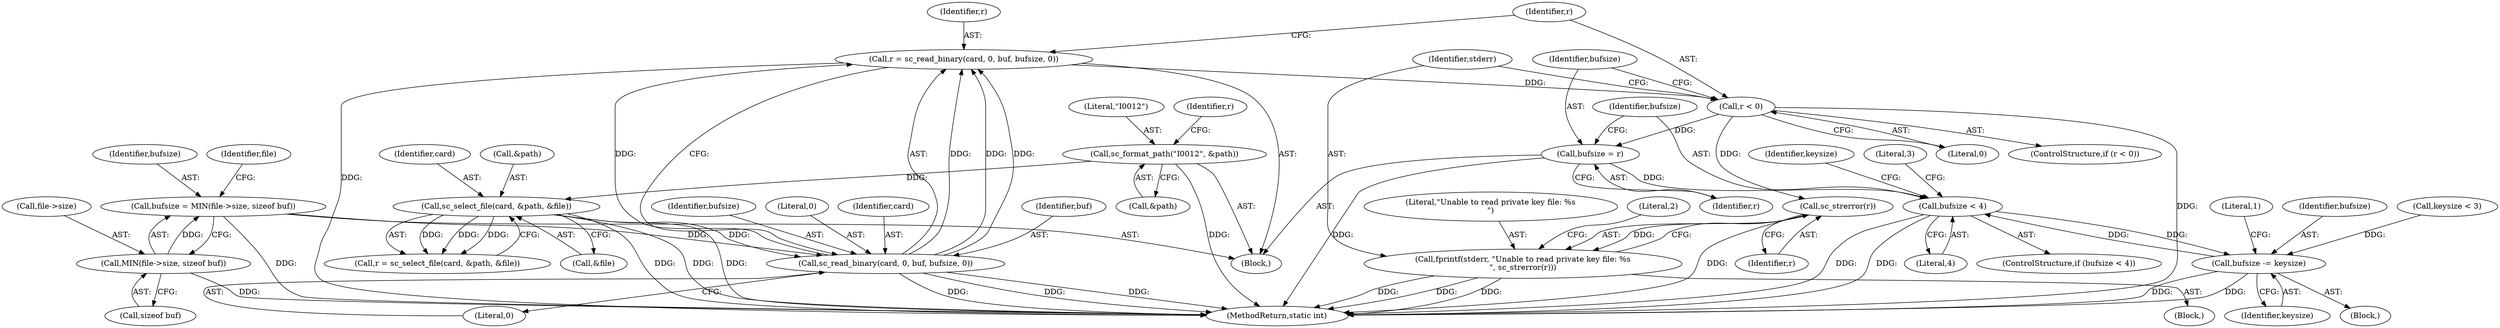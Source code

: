 digraph "0_OpenSC_360e95d45ac4123255a4c796db96337f332160ad#diff-d643a0fa169471dbf2912f4866dc49c5_8@API" {
"1000170" [label="(Call,r = sc_read_binary(card, 0, buf, bufsize, 0))"];
"1000172" [label="(Call,sc_read_binary(card, 0, buf, bufsize, 0))"];
"1000127" [label="(Call,sc_select_file(card, &path, &file))"];
"1000121" [label="(Call,sc_format_path(\"I0012\", &path))"];
"1000160" [label="(Call,bufsize = MIN(file->size, sizeof buf))"];
"1000162" [label="(Call,MIN(file->size, sizeof buf))"];
"1000179" [label="(Call,r < 0)"];
"1000186" [label="(Call,sc_strerror(r))"];
"1000183" [label="(Call,fprintf(stderr, \"Unable to read private key file: %s\n\", sc_strerror(r)))"];
"1000190" [label="(Call,bufsize = r)"];
"1000196" [label="(Call,bufsize < 4)"];
"1000233" [label="(Call,bufsize -= keysize)"];
"1000187" [label="(Identifier,r)"];
"1000123" [label="(Call,&path)"];
"1000131" [label="(Call,&file)"];
"1000192" [label="(Identifier,r)"];
"1000172" [label="(Call,sc_read_binary(card, 0, buf, bufsize, 0))"];
"1000185" [label="(Literal,\"Unable to read private key file: %s\n\")"];
"1000186" [label="(Call,sc_strerror(r))"];
"1000183" [label="(Call,fprintf(stderr, \"Unable to read private key file: %s\n\", sc_strerror(r)))"];
"1000235" [label="(Identifier,keysize)"];
"1000161" [label="(Identifier,bufsize)"];
"1000189" [label="(Literal,2)"];
"1000233" [label="(Call,bufsize -= keysize)"];
"1000236" [label="(Literal,1)"];
"1000170" [label="(Call,r = sc_read_binary(card, 0, buf, bufsize, 0))"];
"1000234" [label="(Identifier,bufsize)"];
"1000122" [label="(Literal,\"I0012\")"];
"1000175" [label="(Identifier,buf)"];
"1000197" [label="(Identifier,bufsize)"];
"1000163" [label="(Call,file->size)"];
"1000176" [label="(Identifier,bufsize)"];
"1000162" [label="(Call,MIN(file->size, sizeof buf))"];
"1000218" [label="(Call,keysize < 3)"];
"1000177" [label="(Literal,0)"];
"1000166" [label="(Call,sizeof buf)"];
"1000126" [label="(Identifier,r)"];
"1000181" [label="(Literal,0)"];
"1000180" [label="(Identifier,r)"];
"1000127" [label="(Call,sc_select_file(card, &path, &file))"];
"1000190" [label="(Call,bufsize = r)"];
"1000194" [label="(Block,)"];
"1000125" [label="(Call,r = sc_select_file(card, &path, &file))"];
"1000184" [label="(Identifier,stderr)"];
"1000198" [label="(Literal,4)"];
"1000252" [label="(MethodReturn,static int)"];
"1000195" [label="(ControlStructure,if (bufsize < 4))"];
"1000178" [label="(ControlStructure,if (r < 0))"];
"1000174" [label="(Literal,0)"];
"1000196" [label="(Call,bufsize < 4)"];
"1000128" [label="(Identifier,card)"];
"1000169" [label="(Identifier,file)"];
"1000171" [label="(Identifier,r)"];
"1000191" [label="(Identifier,bufsize)"];
"1000173" [label="(Identifier,card)"];
"1000179" [label="(Call,r < 0)"];
"1000129" [label="(Call,&path)"];
"1000202" [label="(Identifier,keysize)"];
"1000160" [label="(Call,bufsize = MIN(file->size, sizeof buf))"];
"1000121" [label="(Call,sc_format_path(\"I0012\", &path))"];
"1000200" [label="(Literal,3)"];
"1000102" [label="(Block,)"];
"1000182" [label="(Block,)"];
"1000170" -> "1000102"  [label="AST: "];
"1000170" -> "1000172"  [label="CFG: "];
"1000171" -> "1000170"  [label="AST: "];
"1000172" -> "1000170"  [label="AST: "];
"1000180" -> "1000170"  [label="CFG: "];
"1000170" -> "1000252"  [label="DDG: "];
"1000172" -> "1000170"  [label="DDG: "];
"1000172" -> "1000170"  [label="DDG: "];
"1000172" -> "1000170"  [label="DDG: "];
"1000172" -> "1000170"  [label="DDG: "];
"1000170" -> "1000179"  [label="DDG: "];
"1000172" -> "1000177"  [label="CFG: "];
"1000173" -> "1000172"  [label="AST: "];
"1000174" -> "1000172"  [label="AST: "];
"1000175" -> "1000172"  [label="AST: "];
"1000176" -> "1000172"  [label="AST: "];
"1000177" -> "1000172"  [label="AST: "];
"1000172" -> "1000252"  [label="DDG: "];
"1000172" -> "1000252"  [label="DDG: "];
"1000172" -> "1000252"  [label="DDG: "];
"1000127" -> "1000172"  [label="DDG: "];
"1000160" -> "1000172"  [label="DDG: "];
"1000127" -> "1000125"  [label="AST: "];
"1000127" -> "1000131"  [label="CFG: "];
"1000128" -> "1000127"  [label="AST: "];
"1000129" -> "1000127"  [label="AST: "];
"1000131" -> "1000127"  [label="AST: "];
"1000125" -> "1000127"  [label="CFG: "];
"1000127" -> "1000252"  [label="DDG: "];
"1000127" -> "1000252"  [label="DDG: "];
"1000127" -> "1000252"  [label="DDG: "];
"1000127" -> "1000125"  [label="DDG: "];
"1000127" -> "1000125"  [label="DDG: "];
"1000127" -> "1000125"  [label="DDG: "];
"1000121" -> "1000127"  [label="DDG: "];
"1000121" -> "1000102"  [label="AST: "];
"1000121" -> "1000123"  [label="CFG: "];
"1000122" -> "1000121"  [label="AST: "];
"1000123" -> "1000121"  [label="AST: "];
"1000126" -> "1000121"  [label="CFG: "];
"1000121" -> "1000252"  [label="DDG: "];
"1000160" -> "1000102"  [label="AST: "];
"1000160" -> "1000162"  [label="CFG: "];
"1000161" -> "1000160"  [label="AST: "];
"1000162" -> "1000160"  [label="AST: "];
"1000169" -> "1000160"  [label="CFG: "];
"1000160" -> "1000252"  [label="DDG: "];
"1000162" -> "1000160"  [label="DDG: "];
"1000162" -> "1000166"  [label="CFG: "];
"1000163" -> "1000162"  [label="AST: "];
"1000166" -> "1000162"  [label="AST: "];
"1000162" -> "1000252"  [label="DDG: "];
"1000179" -> "1000178"  [label="AST: "];
"1000179" -> "1000181"  [label="CFG: "];
"1000180" -> "1000179"  [label="AST: "];
"1000181" -> "1000179"  [label="AST: "];
"1000184" -> "1000179"  [label="CFG: "];
"1000191" -> "1000179"  [label="CFG: "];
"1000179" -> "1000252"  [label="DDG: "];
"1000179" -> "1000186"  [label="DDG: "];
"1000179" -> "1000190"  [label="DDG: "];
"1000186" -> "1000183"  [label="AST: "];
"1000186" -> "1000187"  [label="CFG: "];
"1000187" -> "1000186"  [label="AST: "];
"1000183" -> "1000186"  [label="CFG: "];
"1000186" -> "1000252"  [label="DDG: "];
"1000186" -> "1000183"  [label="DDG: "];
"1000183" -> "1000182"  [label="AST: "];
"1000184" -> "1000183"  [label="AST: "];
"1000185" -> "1000183"  [label="AST: "];
"1000189" -> "1000183"  [label="CFG: "];
"1000183" -> "1000252"  [label="DDG: "];
"1000183" -> "1000252"  [label="DDG: "];
"1000183" -> "1000252"  [label="DDG: "];
"1000190" -> "1000102"  [label="AST: "];
"1000190" -> "1000192"  [label="CFG: "];
"1000191" -> "1000190"  [label="AST: "];
"1000192" -> "1000190"  [label="AST: "];
"1000197" -> "1000190"  [label="CFG: "];
"1000190" -> "1000252"  [label="DDG: "];
"1000190" -> "1000196"  [label="DDG: "];
"1000196" -> "1000195"  [label="AST: "];
"1000196" -> "1000198"  [label="CFG: "];
"1000197" -> "1000196"  [label="AST: "];
"1000198" -> "1000196"  [label="AST: "];
"1000200" -> "1000196"  [label="CFG: "];
"1000202" -> "1000196"  [label="CFG: "];
"1000196" -> "1000252"  [label="DDG: "];
"1000196" -> "1000252"  [label="DDG: "];
"1000233" -> "1000196"  [label="DDG: "];
"1000196" -> "1000233"  [label="DDG: "];
"1000233" -> "1000194"  [label="AST: "];
"1000233" -> "1000235"  [label="CFG: "];
"1000234" -> "1000233"  [label="AST: "];
"1000235" -> "1000233"  [label="AST: "];
"1000236" -> "1000233"  [label="CFG: "];
"1000233" -> "1000252"  [label="DDG: "];
"1000233" -> "1000252"  [label="DDG: "];
"1000218" -> "1000233"  [label="DDG: "];
}
